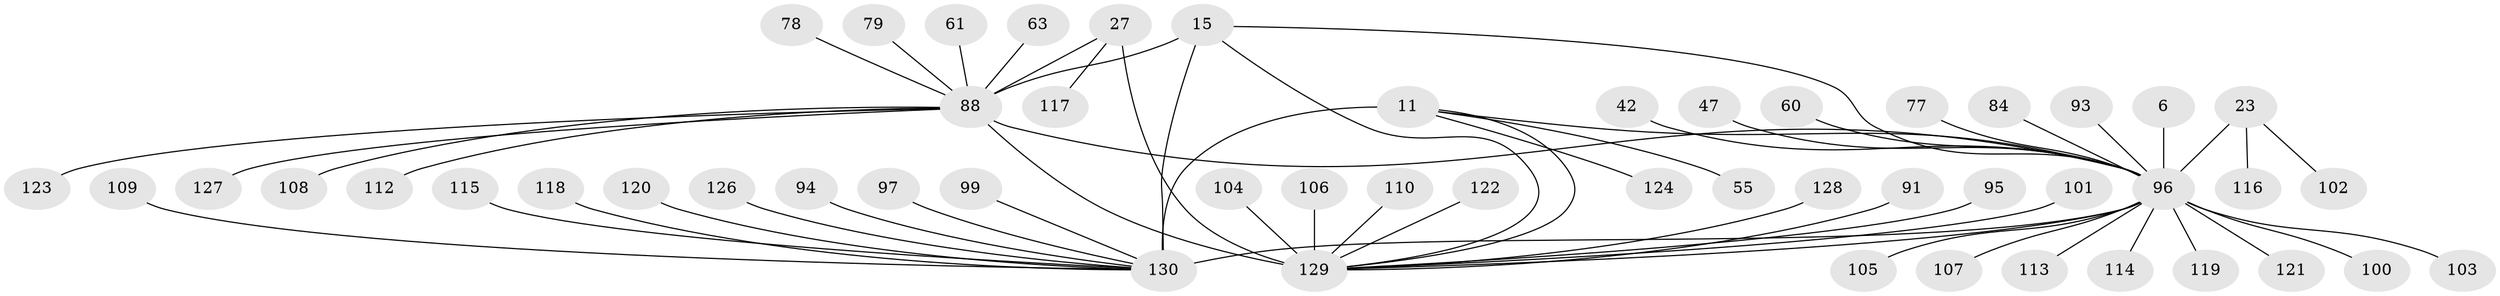 // original degree distribution, {9: 0.038461538461538464, 10: 0.015384615384615385, 8: 0.038461538461538464, 6: 0.05384615384615385, 7: 0.03076923076923077, 11: 0.03076923076923077, 13: 0.007692307692307693, 12: 0.007692307692307693, 15: 0.007692307692307693, 2: 0.14615384615384616, 3: 0.03076923076923077, 1: 0.5923076923076923}
// Generated by graph-tools (version 1.1) at 2025/58/03/04/25 21:58:16]
// undirected, 52 vertices, 58 edges
graph export_dot {
graph [start="1"]
  node [color=gray90,style=filled];
  6 [super="+4"];
  11 [super="+9"];
  15 [super="+14"];
  23 [super="+22"];
  27 [super="+25"];
  42;
  47 [super="+36"];
  55;
  60;
  61;
  63;
  77;
  78;
  79 [super="+74"];
  84;
  88 [super="+71+51+59"];
  91;
  93;
  94;
  95;
  96 [super="+87+69"];
  97;
  99;
  100;
  101;
  102;
  103 [super="+41"];
  104 [super="+37"];
  105;
  106 [super="+75"];
  107;
  108;
  109;
  110;
  112;
  113;
  114 [super="+66"];
  115;
  116;
  117 [super="+52"];
  118;
  119 [super="+50"];
  120;
  121;
  122 [super="+89"];
  123;
  124;
  126;
  127;
  128 [super="+68"];
  129 [super="+70+125+45+46+53+56+86"];
  130 [super="+12+34+54+57+10+33+49+35+76+85+90+92"];
  6 -- 96 [weight=10];
  11 -- 55;
  11 -- 124;
  11 -- 130 [weight=8];
  11 -- 129 [weight=2];
  11 -- 96;
  15 -- 130;
  15 -- 129;
  15 -- 88 [weight=8];
  15 -- 96;
  23 -- 102;
  23 -- 116;
  23 -- 96 [weight=8];
  27 -- 117;
  27 -- 129 [weight=8];
  27 -- 88;
  42 -- 96;
  47 -- 96;
  60 -- 96;
  61 -- 88;
  63 -- 88;
  77 -- 96;
  78 -- 88;
  79 -- 88;
  84 -- 96;
  88 -- 129 [weight=2];
  88 -- 123;
  88 -- 108;
  88 -- 112;
  88 -- 127;
  88 -- 96 [weight=2];
  91 -- 129;
  93 -- 96;
  94 -- 130;
  95 -- 129;
  96 -- 129 [weight=2];
  96 -- 100;
  96 -- 103;
  96 -- 107;
  96 -- 113;
  96 -- 121;
  96 -- 130 [weight=2];
  96 -- 105;
  96 -- 114;
  96 -- 119;
  97 -- 130;
  99 -- 130;
  101 -- 129;
  104 -- 129;
  106 -- 129;
  109 -- 130;
  110 -- 129;
  115 -- 130;
  118 -- 130;
  120 -- 130;
  122 -- 129;
  126 -- 130;
  128 -- 129;
}
